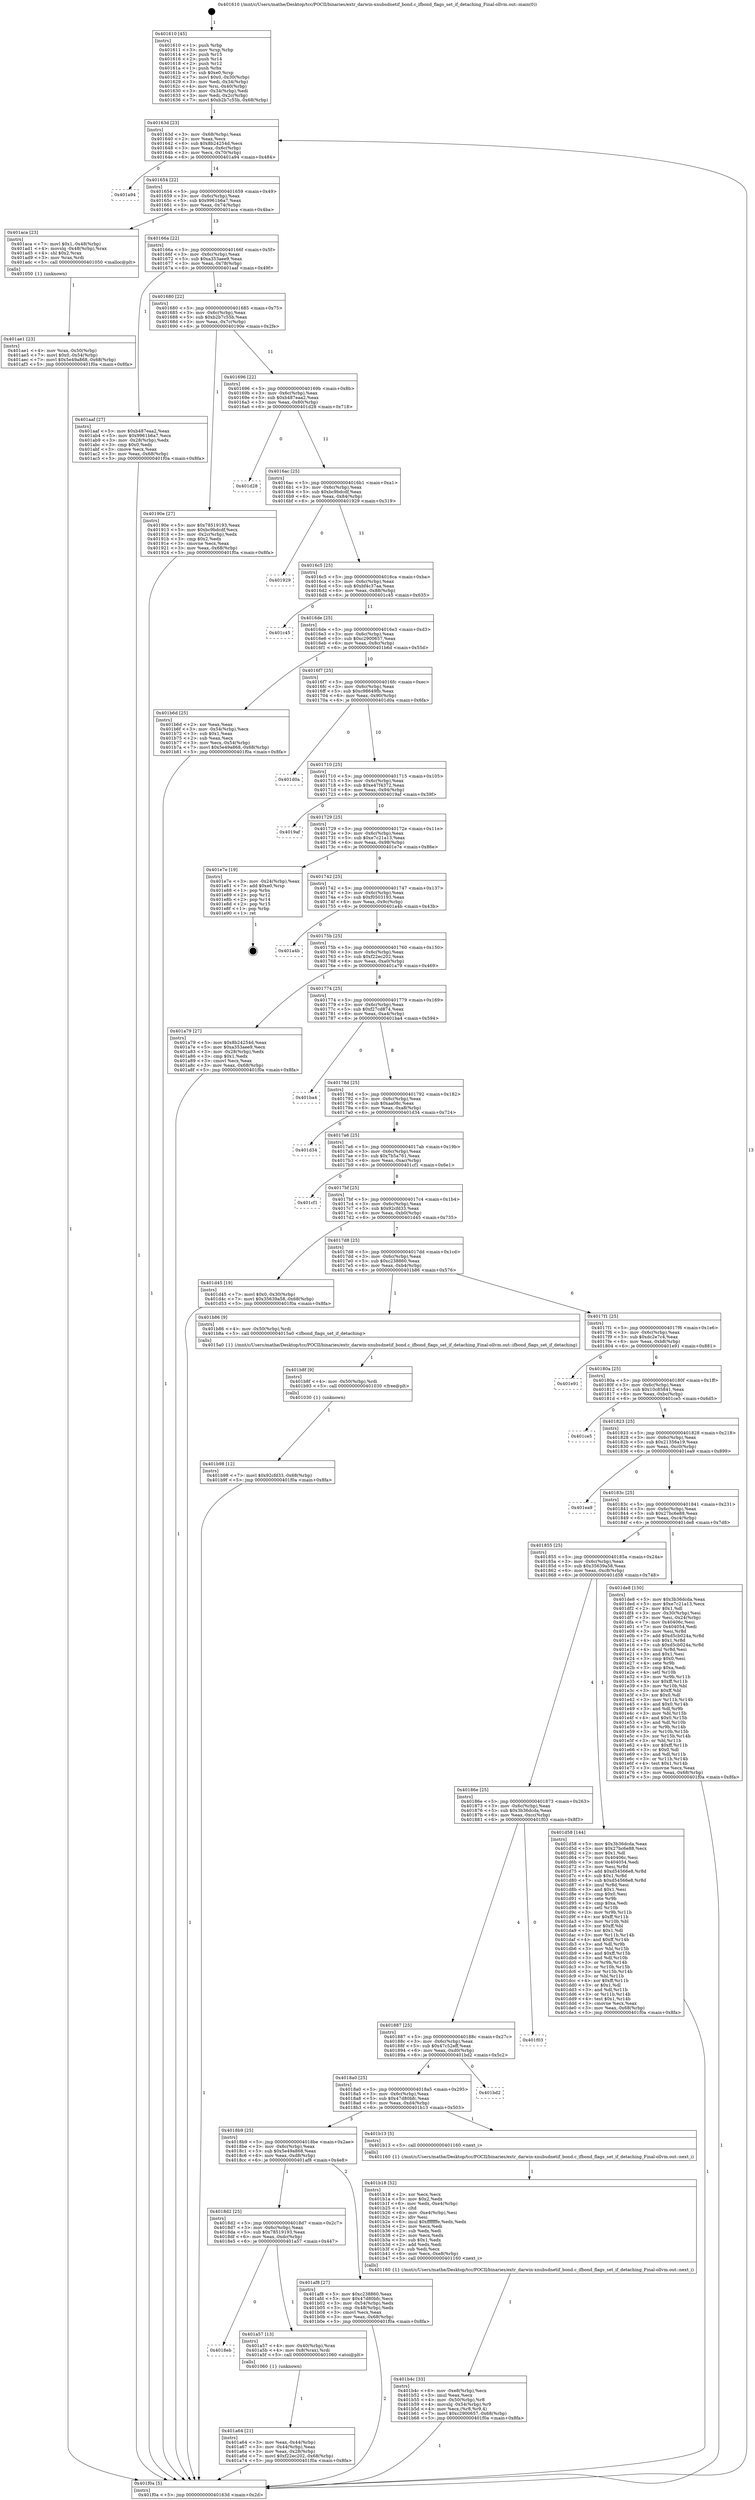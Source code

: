 digraph "0x401610" {
  label = "0x401610 (/mnt/c/Users/mathe/Desktop/tcc/POCII/binaries/extr_darwin-xnubsdnetif_bond.c_ifbond_flags_set_if_detaching_Final-ollvm.out::main(0))"
  labelloc = "t"
  node[shape=record]

  Entry [label="",width=0.3,height=0.3,shape=circle,fillcolor=black,style=filled]
  "0x40163d" [label="{
     0x40163d [23]\l
     | [instrs]\l
     &nbsp;&nbsp;0x40163d \<+3\>: mov -0x68(%rbp),%eax\l
     &nbsp;&nbsp;0x401640 \<+2\>: mov %eax,%ecx\l
     &nbsp;&nbsp;0x401642 \<+6\>: sub $0x8b24254d,%ecx\l
     &nbsp;&nbsp;0x401648 \<+3\>: mov %eax,-0x6c(%rbp)\l
     &nbsp;&nbsp;0x40164b \<+3\>: mov %ecx,-0x70(%rbp)\l
     &nbsp;&nbsp;0x40164e \<+6\>: je 0000000000401a94 \<main+0x484\>\l
  }"]
  "0x401a94" [label="{
     0x401a94\l
  }", style=dashed]
  "0x401654" [label="{
     0x401654 [22]\l
     | [instrs]\l
     &nbsp;&nbsp;0x401654 \<+5\>: jmp 0000000000401659 \<main+0x49\>\l
     &nbsp;&nbsp;0x401659 \<+3\>: mov -0x6c(%rbp),%eax\l
     &nbsp;&nbsp;0x40165c \<+5\>: sub $0x9961b6a7,%eax\l
     &nbsp;&nbsp;0x401661 \<+3\>: mov %eax,-0x74(%rbp)\l
     &nbsp;&nbsp;0x401664 \<+6\>: je 0000000000401aca \<main+0x4ba\>\l
  }"]
  Exit [label="",width=0.3,height=0.3,shape=circle,fillcolor=black,style=filled,peripheries=2]
  "0x401aca" [label="{
     0x401aca [23]\l
     | [instrs]\l
     &nbsp;&nbsp;0x401aca \<+7\>: movl $0x1,-0x48(%rbp)\l
     &nbsp;&nbsp;0x401ad1 \<+4\>: movslq -0x48(%rbp),%rax\l
     &nbsp;&nbsp;0x401ad5 \<+4\>: shl $0x2,%rax\l
     &nbsp;&nbsp;0x401ad9 \<+3\>: mov %rax,%rdi\l
     &nbsp;&nbsp;0x401adc \<+5\>: call 0000000000401050 \<malloc@plt\>\l
     | [calls]\l
     &nbsp;&nbsp;0x401050 \{1\} (unknown)\l
  }"]
  "0x40166a" [label="{
     0x40166a [22]\l
     | [instrs]\l
     &nbsp;&nbsp;0x40166a \<+5\>: jmp 000000000040166f \<main+0x5f\>\l
     &nbsp;&nbsp;0x40166f \<+3\>: mov -0x6c(%rbp),%eax\l
     &nbsp;&nbsp;0x401672 \<+5\>: sub $0xa353aee9,%eax\l
     &nbsp;&nbsp;0x401677 \<+3\>: mov %eax,-0x78(%rbp)\l
     &nbsp;&nbsp;0x40167a \<+6\>: je 0000000000401aaf \<main+0x49f\>\l
  }"]
  "0x401b98" [label="{
     0x401b98 [12]\l
     | [instrs]\l
     &nbsp;&nbsp;0x401b98 \<+7\>: movl $0x92cfd33,-0x68(%rbp)\l
     &nbsp;&nbsp;0x401b9f \<+5\>: jmp 0000000000401f0a \<main+0x8fa\>\l
  }"]
  "0x401aaf" [label="{
     0x401aaf [27]\l
     | [instrs]\l
     &nbsp;&nbsp;0x401aaf \<+5\>: mov $0xb487eaa2,%eax\l
     &nbsp;&nbsp;0x401ab4 \<+5\>: mov $0x9961b6a7,%ecx\l
     &nbsp;&nbsp;0x401ab9 \<+3\>: mov -0x28(%rbp),%edx\l
     &nbsp;&nbsp;0x401abc \<+3\>: cmp $0x0,%edx\l
     &nbsp;&nbsp;0x401abf \<+3\>: cmove %ecx,%eax\l
     &nbsp;&nbsp;0x401ac2 \<+3\>: mov %eax,-0x68(%rbp)\l
     &nbsp;&nbsp;0x401ac5 \<+5\>: jmp 0000000000401f0a \<main+0x8fa\>\l
  }"]
  "0x401680" [label="{
     0x401680 [22]\l
     | [instrs]\l
     &nbsp;&nbsp;0x401680 \<+5\>: jmp 0000000000401685 \<main+0x75\>\l
     &nbsp;&nbsp;0x401685 \<+3\>: mov -0x6c(%rbp),%eax\l
     &nbsp;&nbsp;0x401688 \<+5\>: sub $0xb2b7c55b,%eax\l
     &nbsp;&nbsp;0x40168d \<+3\>: mov %eax,-0x7c(%rbp)\l
     &nbsp;&nbsp;0x401690 \<+6\>: je 000000000040190e \<main+0x2fe\>\l
  }"]
  "0x401b8f" [label="{
     0x401b8f [9]\l
     | [instrs]\l
     &nbsp;&nbsp;0x401b8f \<+4\>: mov -0x50(%rbp),%rdi\l
     &nbsp;&nbsp;0x401b93 \<+5\>: call 0000000000401030 \<free@plt\>\l
     | [calls]\l
     &nbsp;&nbsp;0x401030 \{1\} (unknown)\l
  }"]
  "0x40190e" [label="{
     0x40190e [27]\l
     | [instrs]\l
     &nbsp;&nbsp;0x40190e \<+5\>: mov $0x78519193,%eax\l
     &nbsp;&nbsp;0x401913 \<+5\>: mov $0xbc9bdcdf,%ecx\l
     &nbsp;&nbsp;0x401918 \<+3\>: mov -0x2c(%rbp),%edx\l
     &nbsp;&nbsp;0x40191b \<+3\>: cmp $0x2,%edx\l
     &nbsp;&nbsp;0x40191e \<+3\>: cmovne %ecx,%eax\l
     &nbsp;&nbsp;0x401921 \<+3\>: mov %eax,-0x68(%rbp)\l
     &nbsp;&nbsp;0x401924 \<+5\>: jmp 0000000000401f0a \<main+0x8fa\>\l
  }"]
  "0x401696" [label="{
     0x401696 [22]\l
     | [instrs]\l
     &nbsp;&nbsp;0x401696 \<+5\>: jmp 000000000040169b \<main+0x8b\>\l
     &nbsp;&nbsp;0x40169b \<+3\>: mov -0x6c(%rbp),%eax\l
     &nbsp;&nbsp;0x40169e \<+5\>: sub $0xb487eaa2,%eax\l
     &nbsp;&nbsp;0x4016a3 \<+3\>: mov %eax,-0x80(%rbp)\l
     &nbsp;&nbsp;0x4016a6 \<+6\>: je 0000000000401d28 \<main+0x718\>\l
  }"]
  "0x401f0a" [label="{
     0x401f0a [5]\l
     | [instrs]\l
     &nbsp;&nbsp;0x401f0a \<+5\>: jmp 000000000040163d \<main+0x2d\>\l
  }"]
  "0x401610" [label="{
     0x401610 [45]\l
     | [instrs]\l
     &nbsp;&nbsp;0x401610 \<+1\>: push %rbp\l
     &nbsp;&nbsp;0x401611 \<+3\>: mov %rsp,%rbp\l
     &nbsp;&nbsp;0x401614 \<+2\>: push %r15\l
     &nbsp;&nbsp;0x401616 \<+2\>: push %r14\l
     &nbsp;&nbsp;0x401618 \<+2\>: push %r12\l
     &nbsp;&nbsp;0x40161a \<+1\>: push %rbx\l
     &nbsp;&nbsp;0x40161b \<+7\>: sub $0xe0,%rsp\l
     &nbsp;&nbsp;0x401622 \<+7\>: movl $0x0,-0x30(%rbp)\l
     &nbsp;&nbsp;0x401629 \<+3\>: mov %edi,-0x34(%rbp)\l
     &nbsp;&nbsp;0x40162c \<+4\>: mov %rsi,-0x40(%rbp)\l
     &nbsp;&nbsp;0x401630 \<+3\>: mov -0x34(%rbp),%edi\l
     &nbsp;&nbsp;0x401633 \<+3\>: mov %edi,-0x2c(%rbp)\l
     &nbsp;&nbsp;0x401636 \<+7\>: movl $0xb2b7c55b,-0x68(%rbp)\l
  }"]
  "0x401b4c" [label="{
     0x401b4c [33]\l
     | [instrs]\l
     &nbsp;&nbsp;0x401b4c \<+6\>: mov -0xe8(%rbp),%ecx\l
     &nbsp;&nbsp;0x401b52 \<+3\>: imul %eax,%ecx\l
     &nbsp;&nbsp;0x401b55 \<+4\>: mov -0x50(%rbp),%r8\l
     &nbsp;&nbsp;0x401b59 \<+4\>: movslq -0x54(%rbp),%r9\l
     &nbsp;&nbsp;0x401b5d \<+4\>: mov %ecx,(%r8,%r9,4)\l
     &nbsp;&nbsp;0x401b61 \<+7\>: movl $0xc2900657,-0x68(%rbp)\l
     &nbsp;&nbsp;0x401b68 \<+5\>: jmp 0000000000401f0a \<main+0x8fa\>\l
  }"]
  "0x401d28" [label="{
     0x401d28\l
  }", style=dashed]
  "0x4016ac" [label="{
     0x4016ac [25]\l
     | [instrs]\l
     &nbsp;&nbsp;0x4016ac \<+5\>: jmp 00000000004016b1 \<main+0xa1\>\l
     &nbsp;&nbsp;0x4016b1 \<+3\>: mov -0x6c(%rbp),%eax\l
     &nbsp;&nbsp;0x4016b4 \<+5\>: sub $0xbc9bdcdf,%eax\l
     &nbsp;&nbsp;0x4016b9 \<+6\>: mov %eax,-0x84(%rbp)\l
     &nbsp;&nbsp;0x4016bf \<+6\>: je 0000000000401929 \<main+0x319\>\l
  }"]
  "0x401b18" [label="{
     0x401b18 [52]\l
     | [instrs]\l
     &nbsp;&nbsp;0x401b18 \<+2\>: xor %ecx,%ecx\l
     &nbsp;&nbsp;0x401b1a \<+5\>: mov $0x2,%edx\l
     &nbsp;&nbsp;0x401b1f \<+6\>: mov %edx,-0xe4(%rbp)\l
     &nbsp;&nbsp;0x401b25 \<+1\>: cltd\l
     &nbsp;&nbsp;0x401b26 \<+6\>: mov -0xe4(%rbp),%esi\l
     &nbsp;&nbsp;0x401b2c \<+2\>: idiv %esi\l
     &nbsp;&nbsp;0x401b2e \<+6\>: imul $0xfffffffe,%edx,%edx\l
     &nbsp;&nbsp;0x401b34 \<+2\>: mov %ecx,%edi\l
     &nbsp;&nbsp;0x401b36 \<+2\>: sub %edx,%edi\l
     &nbsp;&nbsp;0x401b38 \<+2\>: mov %ecx,%edx\l
     &nbsp;&nbsp;0x401b3a \<+3\>: sub $0x1,%edx\l
     &nbsp;&nbsp;0x401b3d \<+2\>: add %edx,%edi\l
     &nbsp;&nbsp;0x401b3f \<+2\>: sub %edi,%ecx\l
     &nbsp;&nbsp;0x401b41 \<+6\>: mov %ecx,-0xe8(%rbp)\l
     &nbsp;&nbsp;0x401b47 \<+5\>: call 0000000000401160 \<next_i\>\l
     | [calls]\l
     &nbsp;&nbsp;0x401160 \{1\} (/mnt/c/Users/mathe/Desktop/tcc/POCII/binaries/extr_darwin-xnubsdnetif_bond.c_ifbond_flags_set_if_detaching_Final-ollvm.out::next_i)\l
  }"]
  "0x401929" [label="{
     0x401929\l
  }", style=dashed]
  "0x4016c5" [label="{
     0x4016c5 [25]\l
     | [instrs]\l
     &nbsp;&nbsp;0x4016c5 \<+5\>: jmp 00000000004016ca \<main+0xba\>\l
     &nbsp;&nbsp;0x4016ca \<+3\>: mov -0x6c(%rbp),%eax\l
     &nbsp;&nbsp;0x4016cd \<+5\>: sub $0xbf4c37aa,%eax\l
     &nbsp;&nbsp;0x4016d2 \<+6\>: mov %eax,-0x88(%rbp)\l
     &nbsp;&nbsp;0x4016d8 \<+6\>: je 0000000000401c45 \<main+0x635\>\l
  }"]
  "0x401ae1" [label="{
     0x401ae1 [23]\l
     | [instrs]\l
     &nbsp;&nbsp;0x401ae1 \<+4\>: mov %rax,-0x50(%rbp)\l
     &nbsp;&nbsp;0x401ae5 \<+7\>: movl $0x0,-0x54(%rbp)\l
     &nbsp;&nbsp;0x401aec \<+7\>: movl $0x5e49a868,-0x68(%rbp)\l
     &nbsp;&nbsp;0x401af3 \<+5\>: jmp 0000000000401f0a \<main+0x8fa\>\l
  }"]
  "0x401c45" [label="{
     0x401c45\l
  }", style=dashed]
  "0x4016de" [label="{
     0x4016de [25]\l
     | [instrs]\l
     &nbsp;&nbsp;0x4016de \<+5\>: jmp 00000000004016e3 \<main+0xd3\>\l
     &nbsp;&nbsp;0x4016e3 \<+3\>: mov -0x6c(%rbp),%eax\l
     &nbsp;&nbsp;0x4016e6 \<+5\>: sub $0xc2900657,%eax\l
     &nbsp;&nbsp;0x4016eb \<+6\>: mov %eax,-0x8c(%rbp)\l
     &nbsp;&nbsp;0x4016f1 \<+6\>: je 0000000000401b6d \<main+0x55d\>\l
  }"]
  "0x401a64" [label="{
     0x401a64 [21]\l
     | [instrs]\l
     &nbsp;&nbsp;0x401a64 \<+3\>: mov %eax,-0x44(%rbp)\l
     &nbsp;&nbsp;0x401a67 \<+3\>: mov -0x44(%rbp),%eax\l
     &nbsp;&nbsp;0x401a6a \<+3\>: mov %eax,-0x28(%rbp)\l
     &nbsp;&nbsp;0x401a6d \<+7\>: movl $0xf22ec202,-0x68(%rbp)\l
     &nbsp;&nbsp;0x401a74 \<+5\>: jmp 0000000000401f0a \<main+0x8fa\>\l
  }"]
  "0x401b6d" [label="{
     0x401b6d [25]\l
     | [instrs]\l
     &nbsp;&nbsp;0x401b6d \<+2\>: xor %eax,%eax\l
     &nbsp;&nbsp;0x401b6f \<+3\>: mov -0x54(%rbp),%ecx\l
     &nbsp;&nbsp;0x401b72 \<+3\>: sub $0x1,%eax\l
     &nbsp;&nbsp;0x401b75 \<+2\>: sub %eax,%ecx\l
     &nbsp;&nbsp;0x401b77 \<+3\>: mov %ecx,-0x54(%rbp)\l
     &nbsp;&nbsp;0x401b7a \<+7\>: movl $0x5e49a868,-0x68(%rbp)\l
     &nbsp;&nbsp;0x401b81 \<+5\>: jmp 0000000000401f0a \<main+0x8fa\>\l
  }"]
  "0x4016f7" [label="{
     0x4016f7 [25]\l
     | [instrs]\l
     &nbsp;&nbsp;0x4016f7 \<+5\>: jmp 00000000004016fc \<main+0xec\>\l
     &nbsp;&nbsp;0x4016fc \<+3\>: mov -0x6c(%rbp),%eax\l
     &nbsp;&nbsp;0x4016ff \<+5\>: sub $0xc98649fb,%eax\l
     &nbsp;&nbsp;0x401704 \<+6\>: mov %eax,-0x90(%rbp)\l
     &nbsp;&nbsp;0x40170a \<+6\>: je 0000000000401d0a \<main+0x6fa\>\l
  }"]
  "0x4018eb" [label="{
     0x4018eb\l
  }", style=dashed]
  "0x401d0a" [label="{
     0x401d0a\l
  }", style=dashed]
  "0x401710" [label="{
     0x401710 [25]\l
     | [instrs]\l
     &nbsp;&nbsp;0x401710 \<+5\>: jmp 0000000000401715 \<main+0x105\>\l
     &nbsp;&nbsp;0x401715 \<+3\>: mov -0x6c(%rbp),%eax\l
     &nbsp;&nbsp;0x401718 \<+5\>: sub $0xe47f4372,%eax\l
     &nbsp;&nbsp;0x40171d \<+6\>: mov %eax,-0x94(%rbp)\l
     &nbsp;&nbsp;0x401723 \<+6\>: je 00000000004019af \<main+0x39f\>\l
  }"]
  "0x401a57" [label="{
     0x401a57 [13]\l
     | [instrs]\l
     &nbsp;&nbsp;0x401a57 \<+4\>: mov -0x40(%rbp),%rax\l
     &nbsp;&nbsp;0x401a5b \<+4\>: mov 0x8(%rax),%rdi\l
     &nbsp;&nbsp;0x401a5f \<+5\>: call 0000000000401060 \<atoi@plt\>\l
     | [calls]\l
     &nbsp;&nbsp;0x401060 \{1\} (unknown)\l
  }"]
  "0x4019af" [label="{
     0x4019af\l
  }", style=dashed]
  "0x401729" [label="{
     0x401729 [25]\l
     | [instrs]\l
     &nbsp;&nbsp;0x401729 \<+5\>: jmp 000000000040172e \<main+0x11e\>\l
     &nbsp;&nbsp;0x40172e \<+3\>: mov -0x6c(%rbp),%eax\l
     &nbsp;&nbsp;0x401731 \<+5\>: sub $0xe7c21a13,%eax\l
     &nbsp;&nbsp;0x401736 \<+6\>: mov %eax,-0x98(%rbp)\l
     &nbsp;&nbsp;0x40173c \<+6\>: je 0000000000401e7e \<main+0x86e\>\l
  }"]
  "0x4018d2" [label="{
     0x4018d2 [25]\l
     | [instrs]\l
     &nbsp;&nbsp;0x4018d2 \<+5\>: jmp 00000000004018d7 \<main+0x2c7\>\l
     &nbsp;&nbsp;0x4018d7 \<+3\>: mov -0x6c(%rbp),%eax\l
     &nbsp;&nbsp;0x4018da \<+5\>: sub $0x78519193,%eax\l
     &nbsp;&nbsp;0x4018df \<+6\>: mov %eax,-0xdc(%rbp)\l
     &nbsp;&nbsp;0x4018e5 \<+6\>: je 0000000000401a57 \<main+0x447\>\l
  }"]
  "0x401e7e" [label="{
     0x401e7e [19]\l
     | [instrs]\l
     &nbsp;&nbsp;0x401e7e \<+3\>: mov -0x24(%rbp),%eax\l
     &nbsp;&nbsp;0x401e81 \<+7\>: add $0xe0,%rsp\l
     &nbsp;&nbsp;0x401e88 \<+1\>: pop %rbx\l
     &nbsp;&nbsp;0x401e89 \<+2\>: pop %r12\l
     &nbsp;&nbsp;0x401e8b \<+2\>: pop %r14\l
     &nbsp;&nbsp;0x401e8d \<+2\>: pop %r15\l
     &nbsp;&nbsp;0x401e8f \<+1\>: pop %rbp\l
     &nbsp;&nbsp;0x401e90 \<+1\>: ret\l
  }"]
  "0x401742" [label="{
     0x401742 [25]\l
     | [instrs]\l
     &nbsp;&nbsp;0x401742 \<+5\>: jmp 0000000000401747 \<main+0x137\>\l
     &nbsp;&nbsp;0x401747 \<+3\>: mov -0x6c(%rbp),%eax\l
     &nbsp;&nbsp;0x40174a \<+5\>: sub $0xf0503193,%eax\l
     &nbsp;&nbsp;0x40174f \<+6\>: mov %eax,-0x9c(%rbp)\l
     &nbsp;&nbsp;0x401755 \<+6\>: je 0000000000401a4b \<main+0x43b\>\l
  }"]
  "0x401af8" [label="{
     0x401af8 [27]\l
     | [instrs]\l
     &nbsp;&nbsp;0x401af8 \<+5\>: mov $0xc238860,%eax\l
     &nbsp;&nbsp;0x401afd \<+5\>: mov $0x47d80bfc,%ecx\l
     &nbsp;&nbsp;0x401b02 \<+3\>: mov -0x54(%rbp),%edx\l
     &nbsp;&nbsp;0x401b05 \<+3\>: cmp -0x48(%rbp),%edx\l
     &nbsp;&nbsp;0x401b08 \<+3\>: cmovl %ecx,%eax\l
     &nbsp;&nbsp;0x401b0b \<+3\>: mov %eax,-0x68(%rbp)\l
     &nbsp;&nbsp;0x401b0e \<+5\>: jmp 0000000000401f0a \<main+0x8fa\>\l
  }"]
  "0x401a4b" [label="{
     0x401a4b\l
  }", style=dashed]
  "0x40175b" [label="{
     0x40175b [25]\l
     | [instrs]\l
     &nbsp;&nbsp;0x40175b \<+5\>: jmp 0000000000401760 \<main+0x150\>\l
     &nbsp;&nbsp;0x401760 \<+3\>: mov -0x6c(%rbp),%eax\l
     &nbsp;&nbsp;0x401763 \<+5\>: sub $0xf22ec202,%eax\l
     &nbsp;&nbsp;0x401768 \<+6\>: mov %eax,-0xa0(%rbp)\l
     &nbsp;&nbsp;0x40176e \<+6\>: je 0000000000401a79 \<main+0x469\>\l
  }"]
  "0x4018b9" [label="{
     0x4018b9 [25]\l
     | [instrs]\l
     &nbsp;&nbsp;0x4018b9 \<+5\>: jmp 00000000004018be \<main+0x2ae\>\l
     &nbsp;&nbsp;0x4018be \<+3\>: mov -0x6c(%rbp),%eax\l
     &nbsp;&nbsp;0x4018c1 \<+5\>: sub $0x5e49a868,%eax\l
     &nbsp;&nbsp;0x4018c6 \<+6\>: mov %eax,-0xd8(%rbp)\l
     &nbsp;&nbsp;0x4018cc \<+6\>: je 0000000000401af8 \<main+0x4e8\>\l
  }"]
  "0x401a79" [label="{
     0x401a79 [27]\l
     | [instrs]\l
     &nbsp;&nbsp;0x401a79 \<+5\>: mov $0x8b24254d,%eax\l
     &nbsp;&nbsp;0x401a7e \<+5\>: mov $0xa353aee9,%ecx\l
     &nbsp;&nbsp;0x401a83 \<+3\>: mov -0x28(%rbp),%edx\l
     &nbsp;&nbsp;0x401a86 \<+3\>: cmp $0x1,%edx\l
     &nbsp;&nbsp;0x401a89 \<+3\>: cmovl %ecx,%eax\l
     &nbsp;&nbsp;0x401a8c \<+3\>: mov %eax,-0x68(%rbp)\l
     &nbsp;&nbsp;0x401a8f \<+5\>: jmp 0000000000401f0a \<main+0x8fa\>\l
  }"]
  "0x401774" [label="{
     0x401774 [25]\l
     | [instrs]\l
     &nbsp;&nbsp;0x401774 \<+5\>: jmp 0000000000401779 \<main+0x169\>\l
     &nbsp;&nbsp;0x401779 \<+3\>: mov -0x6c(%rbp),%eax\l
     &nbsp;&nbsp;0x40177c \<+5\>: sub $0xf27cd874,%eax\l
     &nbsp;&nbsp;0x401781 \<+6\>: mov %eax,-0xa4(%rbp)\l
     &nbsp;&nbsp;0x401787 \<+6\>: je 0000000000401ba4 \<main+0x594\>\l
  }"]
  "0x401b13" [label="{
     0x401b13 [5]\l
     | [instrs]\l
     &nbsp;&nbsp;0x401b13 \<+5\>: call 0000000000401160 \<next_i\>\l
     | [calls]\l
     &nbsp;&nbsp;0x401160 \{1\} (/mnt/c/Users/mathe/Desktop/tcc/POCII/binaries/extr_darwin-xnubsdnetif_bond.c_ifbond_flags_set_if_detaching_Final-ollvm.out::next_i)\l
  }"]
  "0x401ba4" [label="{
     0x401ba4\l
  }", style=dashed]
  "0x40178d" [label="{
     0x40178d [25]\l
     | [instrs]\l
     &nbsp;&nbsp;0x40178d \<+5\>: jmp 0000000000401792 \<main+0x182\>\l
     &nbsp;&nbsp;0x401792 \<+3\>: mov -0x6c(%rbp),%eax\l
     &nbsp;&nbsp;0x401795 \<+5\>: sub $0xaa08c,%eax\l
     &nbsp;&nbsp;0x40179a \<+6\>: mov %eax,-0xa8(%rbp)\l
     &nbsp;&nbsp;0x4017a0 \<+6\>: je 0000000000401d34 \<main+0x724\>\l
  }"]
  "0x4018a0" [label="{
     0x4018a0 [25]\l
     | [instrs]\l
     &nbsp;&nbsp;0x4018a0 \<+5\>: jmp 00000000004018a5 \<main+0x295\>\l
     &nbsp;&nbsp;0x4018a5 \<+3\>: mov -0x6c(%rbp),%eax\l
     &nbsp;&nbsp;0x4018a8 \<+5\>: sub $0x47d80bfc,%eax\l
     &nbsp;&nbsp;0x4018ad \<+6\>: mov %eax,-0xd4(%rbp)\l
     &nbsp;&nbsp;0x4018b3 \<+6\>: je 0000000000401b13 \<main+0x503\>\l
  }"]
  "0x401d34" [label="{
     0x401d34\l
  }", style=dashed]
  "0x4017a6" [label="{
     0x4017a6 [25]\l
     | [instrs]\l
     &nbsp;&nbsp;0x4017a6 \<+5\>: jmp 00000000004017ab \<main+0x19b\>\l
     &nbsp;&nbsp;0x4017ab \<+3\>: mov -0x6c(%rbp),%eax\l
     &nbsp;&nbsp;0x4017ae \<+5\>: sub $0x7b5a761,%eax\l
     &nbsp;&nbsp;0x4017b3 \<+6\>: mov %eax,-0xac(%rbp)\l
     &nbsp;&nbsp;0x4017b9 \<+6\>: je 0000000000401cf1 \<main+0x6e1\>\l
  }"]
  "0x401bd2" [label="{
     0x401bd2\l
  }", style=dashed]
  "0x401cf1" [label="{
     0x401cf1\l
  }", style=dashed]
  "0x4017bf" [label="{
     0x4017bf [25]\l
     | [instrs]\l
     &nbsp;&nbsp;0x4017bf \<+5\>: jmp 00000000004017c4 \<main+0x1b4\>\l
     &nbsp;&nbsp;0x4017c4 \<+3\>: mov -0x6c(%rbp),%eax\l
     &nbsp;&nbsp;0x4017c7 \<+5\>: sub $0x92cfd33,%eax\l
     &nbsp;&nbsp;0x4017cc \<+6\>: mov %eax,-0xb0(%rbp)\l
     &nbsp;&nbsp;0x4017d2 \<+6\>: je 0000000000401d45 \<main+0x735\>\l
  }"]
  "0x401887" [label="{
     0x401887 [25]\l
     | [instrs]\l
     &nbsp;&nbsp;0x401887 \<+5\>: jmp 000000000040188c \<main+0x27c\>\l
     &nbsp;&nbsp;0x40188c \<+3\>: mov -0x6c(%rbp),%eax\l
     &nbsp;&nbsp;0x40188f \<+5\>: sub $0x47c52eff,%eax\l
     &nbsp;&nbsp;0x401894 \<+6\>: mov %eax,-0xd0(%rbp)\l
     &nbsp;&nbsp;0x40189a \<+6\>: je 0000000000401bd2 \<main+0x5c2\>\l
  }"]
  "0x401d45" [label="{
     0x401d45 [19]\l
     | [instrs]\l
     &nbsp;&nbsp;0x401d45 \<+7\>: movl $0x0,-0x30(%rbp)\l
     &nbsp;&nbsp;0x401d4c \<+7\>: movl $0x35639a58,-0x68(%rbp)\l
     &nbsp;&nbsp;0x401d53 \<+5\>: jmp 0000000000401f0a \<main+0x8fa\>\l
  }"]
  "0x4017d8" [label="{
     0x4017d8 [25]\l
     | [instrs]\l
     &nbsp;&nbsp;0x4017d8 \<+5\>: jmp 00000000004017dd \<main+0x1cd\>\l
     &nbsp;&nbsp;0x4017dd \<+3\>: mov -0x6c(%rbp),%eax\l
     &nbsp;&nbsp;0x4017e0 \<+5\>: sub $0xc238860,%eax\l
     &nbsp;&nbsp;0x4017e5 \<+6\>: mov %eax,-0xb4(%rbp)\l
     &nbsp;&nbsp;0x4017eb \<+6\>: je 0000000000401b86 \<main+0x576\>\l
  }"]
  "0x401f03" [label="{
     0x401f03\l
  }", style=dashed]
  "0x401b86" [label="{
     0x401b86 [9]\l
     | [instrs]\l
     &nbsp;&nbsp;0x401b86 \<+4\>: mov -0x50(%rbp),%rdi\l
     &nbsp;&nbsp;0x401b8a \<+5\>: call 00000000004015a0 \<ifbond_flags_set_if_detaching\>\l
     | [calls]\l
     &nbsp;&nbsp;0x4015a0 \{1\} (/mnt/c/Users/mathe/Desktop/tcc/POCII/binaries/extr_darwin-xnubsdnetif_bond.c_ifbond_flags_set_if_detaching_Final-ollvm.out::ifbond_flags_set_if_detaching)\l
  }"]
  "0x4017f1" [label="{
     0x4017f1 [25]\l
     | [instrs]\l
     &nbsp;&nbsp;0x4017f1 \<+5\>: jmp 00000000004017f6 \<main+0x1e6\>\l
     &nbsp;&nbsp;0x4017f6 \<+3\>: mov -0x6c(%rbp),%eax\l
     &nbsp;&nbsp;0x4017f9 \<+5\>: sub $0xdc2e7c4,%eax\l
     &nbsp;&nbsp;0x4017fe \<+6\>: mov %eax,-0xb8(%rbp)\l
     &nbsp;&nbsp;0x401804 \<+6\>: je 0000000000401e91 \<main+0x881\>\l
  }"]
  "0x40186e" [label="{
     0x40186e [25]\l
     | [instrs]\l
     &nbsp;&nbsp;0x40186e \<+5\>: jmp 0000000000401873 \<main+0x263\>\l
     &nbsp;&nbsp;0x401873 \<+3\>: mov -0x6c(%rbp),%eax\l
     &nbsp;&nbsp;0x401876 \<+5\>: sub $0x3b36dcda,%eax\l
     &nbsp;&nbsp;0x40187b \<+6\>: mov %eax,-0xcc(%rbp)\l
     &nbsp;&nbsp;0x401881 \<+6\>: je 0000000000401f03 \<main+0x8f3\>\l
  }"]
  "0x401e91" [label="{
     0x401e91\l
  }", style=dashed]
  "0x40180a" [label="{
     0x40180a [25]\l
     | [instrs]\l
     &nbsp;&nbsp;0x40180a \<+5\>: jmp 000000000040180f \<main+0x1ff\>\l
     &nbsp;&nbsp;0x40180f \<+3\>: mov -0x6c(%rbp),%eax\l
     &nbsp;&nbsp;0x401812 \<+5\>: sub $0x10c85841,%eax\l
     &nbsp;&nbsp;0x401817 \<+6\>: mov %eax,-0xbc(%rbp)\l
     &nbsp;&nbsp;0x40181d \<+6\>: je 0000000000401ce5 \<main+0x6d5\>\l
  }"]
  "0x401d58" [label="{
     0x401d58 [144]\l
     | [instrs]\l
     &nbsp;&nbsp;0x401d58 \<+5\>: mov $0x3b36dcda,%eax\l
     &nbsp;&nbsp;0x401d5d \<+5\>: mov $0x27bc6e88,%ecx\l
     &nbsp;&nbsp;0x401d62 \<+2\>: mov $0x1,%dl\l
     &nbsp;&nbsp;0x401d64 \<+7\>: mov 0x40406c,%esi\l
     &nbsp;&nbsp;0x401d6b \<+7\>: mov 0x404054,%edi\l
     &nbsp;&nbsp;0x401d72 \<+3\>: mov %esi,%r8d\l
     &nbsp;&nbsp;0x401d75 \<+7\>: add $0xd54566e8,%r8d\l
     &nbsp;&nbsp;0x401d7c \<+4\>: sub $0x1,%r8d\l
     &nbsp;&nbsp;0x401d80 \<+7\>: sub $0xd54566e8,%r8d\l
     &nbsp;&nbsp;0x401d87 \<+4\>: imul %r8d,%esi\l
     &nbsp;&nbsp;0x401d8b \<+3\>: and $0x1,%esi\l
     &nbsp;&nbsp;0x401d8e \<+3\>: cmp $0x0,%esi\l
     &nbsp;&nbsp;0x401d91 \<+4\>: sete %r9b\l
     &nbsp;&nbsp;0x401d95 \<+3\>: cmp $0xa,%edi\l
     &nbsp;&nbsp;0x401d98 \<+4\>: setl %r10b\l
     &nbsp;&nbsp;0x401d9c \<+3\>: mov %r9b,%r11b\l
     &nbsp;&nbsp;0x401d9f \<+4\>: xor $0xff,%r11b\l
     &nbsp;&nbsp;0x401da3 \<+3\>: mov %r10b,%bl\l
     &nbsp;&nbsp;0x401da6 \<+3\>: xor $0xff,%bl\l
     &nbsp;&nbsp;0x401da9 \<+3\>: xor $0x1,%dl\l
     &nbsp;&nbsp;0x401dac \<+3\>: mov %r11b,%r14b\l
     &nbsp;&nbsp;0x401daf \<+4\>: and $0xff,%r14b\l
     &nbsp;&nbsp;0x401db3 \<+3\>: and %dl,%r9b\l
     &nbsp;&nbsp;0x401db6 \<+3\>: mov %bl,%r15b\l
     &nbsp;&nbsp;0x401db9 \<+4\>: and $0xff,%r15b\l
     &nbsp;&nbsp;0x401dbd \<+3\>: and %dl,%r10b\l
     &nbsp;&nbsp;0x401dc0 \<+3\>: or %r9b,%r14b\l
     &nbsp;&nbsp;0x401dc3 \<+3\>: or %r10b,%r15b\l
     &nbsp;&nbsp;0x401dc6 \<+3\>: xor %r15b,%r14b\l
     &nbsp;&nbsp;0x401dc9 \<+3\>: or %bl,%r11b\l
     &nbsp;&nbsp;0x401dcc \<+4\>: xor $0xff,%r11b\l
     &nbsp;&nbsp;0x401dd0 \<+3\>: or $0x1,%dl\l
     &nbsp;&nbsp;0x401dd3 \<+3\>: and %dl,%r11b\l
     &nbsp;&nbsp;0x401dd6 \<+3\>: or %r11b,%r14b\l
     &nbsp;&nbsp;0x401dd9 \<+4\>: test $0x1,%r14b\l
     &nbsp;&nbsp;0x401ddd \<+3\>: cmovne %ecx,%eax\l
     &nbsp;&nbsp;0x401de0 \<+3\>: mov %eax,-0x68(%rbp)\l
     &nbsp;&nbsp;0x401de3 \<+5\>: jmp 0000000000401f0a \<main+0x8fa\>\l
  }"]
  "0x401ce5" [label="{
     0x401ce5\l
  }", style=dashed]
  "0x401823" [label="{
     0x401823 [25]\l
     | [instrs]\l
     &nbsp;&nbsp;0x401823 \<+5\>: jmp 0000000000401828 \<main+0x218\>\l
     &nbsp;&nbsp;0x401828 \<+3\>: mov -0x6c(%rbp),%eax\l
     &nbsp;&nbsp;0x40182b \<+5\>: sub $0x21356a19,%eax\l
     &nbsp;&nbsp;0x401830 \<+6\>: mov %eax,-0xc0(%rbp)\l
     &nbsp;&nbsp;0x401836 \<+6\>: je 0000000000401ea9 \<main+0x899\>\l
  }"]
  "0x401855" [label="{
     0x401855 [25]\l
     | [instrs]\l
     &nbsp;&nbsp;0x401855 \<+5\>: jmp 000000000040185a \<main+0x24a\>\l
     &nbsp;&nbsp;0x40185a \<+3\>: mov -0x6c(%rbp),%eax\l
     &nbsp;&nbsp;0x40185d \<+5\>: sub $0x35639a58,%eax\l
     &nbsp;&nbsp;0x401862 \<+6\>: mov %eax,-0xc8(%rbp)\l
     &nbsp;&nbsp;0x401868 \<+6\>: je 0000000000401d58 \<main+0x748\>\l
  }"]
  "0x401ea9" [label="{
     0x401ea9\l
  }", style=dashed]
  "0x40183c" [label="{
     0x40183c [25]\l
     | [instrs]\l
     &nbsp;&nbsp;0x40183c \<+5\>: jmp 0000000000401841 \<main+0x231\>\l
     &nbsp;&nbsp;0x401841 \<+3\>: mov -0x6c(%rbp),%eax\l
     &nbsp;&nbsp;0x401844 \<+5\>: sub $0x27bc6e88,%eax\l
     &nbsp;&nbsp;0x401849 \<+6\>: mov %eax,-0xc4(%rbp)\l
     &nbsp;&nbsp;0x40184f \<+6\>: je 0000000000401de8 \<main+0x7d8\>\l
  }"]
  "0x401de8" [label="{
     0x401de8 [150]\l
     | [instrs]\l
     &nbsp;&nbsp;0x401de8 \<+5\>: mov $0x3b36dcda,%eax\l
     &nbsp;&nbsp;0x401ded \<+5\>: mov $0xe7c21a13,%ecx\l
     &nbsp;&nbsp;0x401df2 \<+2\>: mov $0x1,%dl\l
     &nbsp;&nbsp;0x401df4 \<+3\>: mov -0x30(%rbp),%esi\l
     &nbsp;&nbsp;0x401df7 \<+3\>: mov %esi,-0x24(%rbp)\l
     &nbsp;&nbsp;0x401dfa \<+7\>: mov 0x40406c,%esi\l
     &nbsp;&nbsp;0x401e01 \<+7\>: mov 0x404054,%edi\l
     &nbsp;&nbsp;0x401e08 \<+3\>: mov %esi,%r8d\l
     &nbsp;&nbsp;0x401e0b \<+7\>: add $0xd5cb024a,%r8d\l
     &nbsp;&nbsp;0x401e12 \<+4\>: sub $0x1,%r8d\l
     &nbsp;&nbsp;0x401e16 \<+7\>: sub $0xd5cb024a,%r8d\l
     &nbsp;&nbsp;0x401e1d \<+4\>: imul %r8d,%esi\l
     &nbsp;&nbsp;0x401e21 \<+3\>: and $0x1,%esi\l
     &nbsp;&nbsp;0x401e24 \<+3\>: cmp $0x0,%esi\l
     &nbsp;&nbsp;0x401e27 \<+4\>: sete %r9b\l
     &nbsp;&nbsp;0x401e2b \<+3\>: cmp $0xa,%edi\l
     &nbsp;&nbsp;0x401e2e \<+4\>: setl %r10b\l
     &nbsp;&nbsp;0x401e32 \<+3\>: mov %r9b,%r11b\l
     &nbsp;&nbsp;0x401e35 \<+4\>: xor $0xff,%r11b\l
     &nbsp;&nbsp;0x401e39 \<+3\>: mov %r10b,%bl\l
     &nbsp;&nbsp;0x401e3c \<+3\>: xor $0xff,%bl\l
     &nbsp;&nbsp;0x401e3f \<+3\>: xor $0x0,%dl\l
     &nbsp;&nbsp;0x401e42 \<+3\>: mov %r11b,%r14b\l
     &nbsp;&nbsp;0x401e45 \<+4\>: and $0x0,%r14b\l
     &nbsp;&nbsp;0x401e49 \<+3\>: and %dl,%r9b\l
     &nbsp;&nbsp;0x401e4c \<+3\>: mov %bl,%r15b\l
     &nbsp;&nbsp;0x401e4f \<+4\>: and $0x0,%r15b\l
     &nbsp;&nbsp;0x401e53 \<+3\>: and %dl,%r10b\l
     &nbsp;&nbsp;0x401e56 \<+3\>: or %r9b,%r14b\l
     &nbsp;&nbsp;0x401e59 \<+3\>: or %r10b,%r15b\l
     &nbsp;&nbsp;0x401e5c \<+3\>: xor %r15b,%r14b\l
     &nbsp;&nbsp;0x401e5f \<+3\>: or %bl,%r11b\l
     &nbsp;&nbsp;0x401e62 \<+4\>: xor $0xff,%r11b\l
     &nbsp;&nbsp;0x401e66 \<+3\>: or $0x0,%dl\l
     &nbsp;&nbsp;0x401e69 \<+3\>: and %dl,%r11b\l
     &nbsp;&nbsp;0x401e6c \<+3\>: or %r11b,%r14b\l
     &nbsp;&nbsp;0x401e6f \<+4\>: test $0x1,%r14b\l
     &nbsp;&nbsp;0x401e73 \<+3\>: cmovne %ecx,%eax\l
     &nbsp;&nbsp;0x401e76 \<+3\>: mov %eax,-0x68(%rbp)\l
     &nbsp;&nbsp;0x401e79 \<+5\>: jmp 0000000000401f0a \<main+0x8fa\>\l
  }"]
  Entry -> "0x401610" [label=" 1"]
  "0x40163d" -> "0x401a94" [label=" 0"]
  "0x40163d" -> "0x401654" [label=" 14"]
  "0x401e7e" -> Exit [label=" 1"]
  "0x401654" -> "0x401aca" [label=" 1"]
  "0x401654" -> "0x40166a" [label=" 13"]
  "0x401de8" -> "0x401f0a" [label=" 1"]
  "0x40166a" -> "0x401aaf" [label=" 1"]
  "0x40166a" -> "0x401680" [label=" 12"]
  "0x401d58" -> "0x401f0a" [label=" 1"]
  "0x401680" -> "0x40190e" [label=" 1"]
  "0x401680" -> "0x401696" [label=" 11"]
  "0x40190e" -> "0x401f0a" [label=" 1"]
  "0x401610" -> "0x40163d" [label=" 1"]
  "0x401f0a" -> "0x40163d" [label=" 13"]
  "0x401d45" -> "0x401f0a" [label=" 1"]
  "0x401696" -> "0x401d28" [label=" 0"]
  "0x401696" -> "0x4016ac" [label=" 11"]
  "0x401b98" -> "0x401f0a" [label=" 1"]
  "0x4016ac" -> "0x401929" [label=" 0"]
  "0x4016ac" -> "0x4016c5" [label=" 11"]
  "0x401b8f" -> "0x401b98" [label=" 1"]
  "0x4016c5" -> "0x401c45" [label=" 0"]
  "0x4016c5" -> "0x4016de" [label=" 11"]
  "0x401b86" -> "0x401b8f" [label=" 1"]
  "0x4016de" -> "0x401b6d" [label=" 1"]
  "0x4016de" -> "0x4016f7" [label=" 10"]
  "0x401b6d" -> "0x401f0a" [label=" 1"]
  "0x4016f7" -> "0x401d0a" [label=" 0"]
  "0x4016f7" -> "0x401710" [label=" 10"]
  "0x401b4c" -> "0x401f0a" [label=" 1"]
  "0x401710" -> "0x4019af" [label=" 0"]
  "0x401710" -> "0x401729" [label=" 10"]
  "0x401b18" -> "0x401b4c" [label=" 1"]
  "0x401729" -> "0x401e7e" [label=" 1"]
  "0x401729" -> "0x401742" [label=" 9"]
  "0x401af8" -> "0x401f0a" [label=" 2"]
  "0x401742" -> "0x401a4b" [label=" 0"]
  "0x401742" -> "0x40175b" [label=" 9"]
  "0x401ae1" -> "0x401f0a" [label=" 1"]
  "0x40175b" -> "0x401a79" [label=" 1"]
  "0x40175b" -> "0x401774" [label=" 8"]
  "0x401aaf" -> "0x401f0a" [label=" 1"]
  "0x401774" -> "0x401ba4" [label=" 0"]
  "0x401774" -> "0x40178d" [label=" 8"]
  "0x401a79" -> "0x401f0a" [label=" 1"]
  "0x40178d" -> "0x401d34" [label=" 0"]
  "0x40178d" -> "0x4017a6" [label=" 8"]
  "0x401a57" -> "0x401a64" [label=" 1"]
  "0x4017a6" -> "0x401cf1" [label=" 0"]
  "0x4017a6" -> "0x4017bf" [label=" 8"]
  "0x4018d2" -> "0x4018eb" [label=" 0"]
  "0x4017bf" -> "0x401d45" [label=" 1"]
  "0x4017bf" -> "0x4017d8" [label=" 7"]
  "0x401b13" -> "0x401b18" [label=" 1"]
  "0x4017d8" -> "0x401b86" [label=" 1"]
  "0x4017d8" -> "0x4017f1" [label=" 6"]
  "0x4018b9" -> "0x4018d2" [label=" 1"]
  "0x4017f1" -> "0x401e91" [label=" 0"]
  "0x4017f1" -> "0x40180a" [label=" 6"]
  "0x401aca" -> "0x401ae1" [label=" 1"]
  "0x40180a" -> "0x401ce5" [label=" 0"]
  "0x40180a" -> "0x401823" [label=" 6"]
  "0x4018a0" -> "0x4018b9" [label=" 3"]
  "0x401823" -> "0x401ea9" [label=" 0"]
  "0x401823" -> "0x40183c" [label=" 6"]
  "0x401a64" -> "0x401f0a" [label=" 1"]
  "0x40183c" -> "0x401de8" [label=" 1"]
  "0x40183c" -> "0x401855" [label=" 5"]
  "0x4018a0" -> "0x401b13" [label=" 1"]
  "0x401855" -> "0x401d58" [label=" 1"]
  "0x401855" -> "0x40186e" [label=" 4"]
  "0x4018b9" -> "0x401af8" [label=" 2"]
  "0x40186e" -> "0x401f03" [label=" 0"]
  "0x40186e" -> "0x401887" [label=" 4"]
  "0x4018d2" -> "0x401a57" [label=" 1"]
  "0x401887" -> "0x401bd2" [label=" 0"]
  "0x401887" -> "0x4018a0" [label=" 4"]
}
